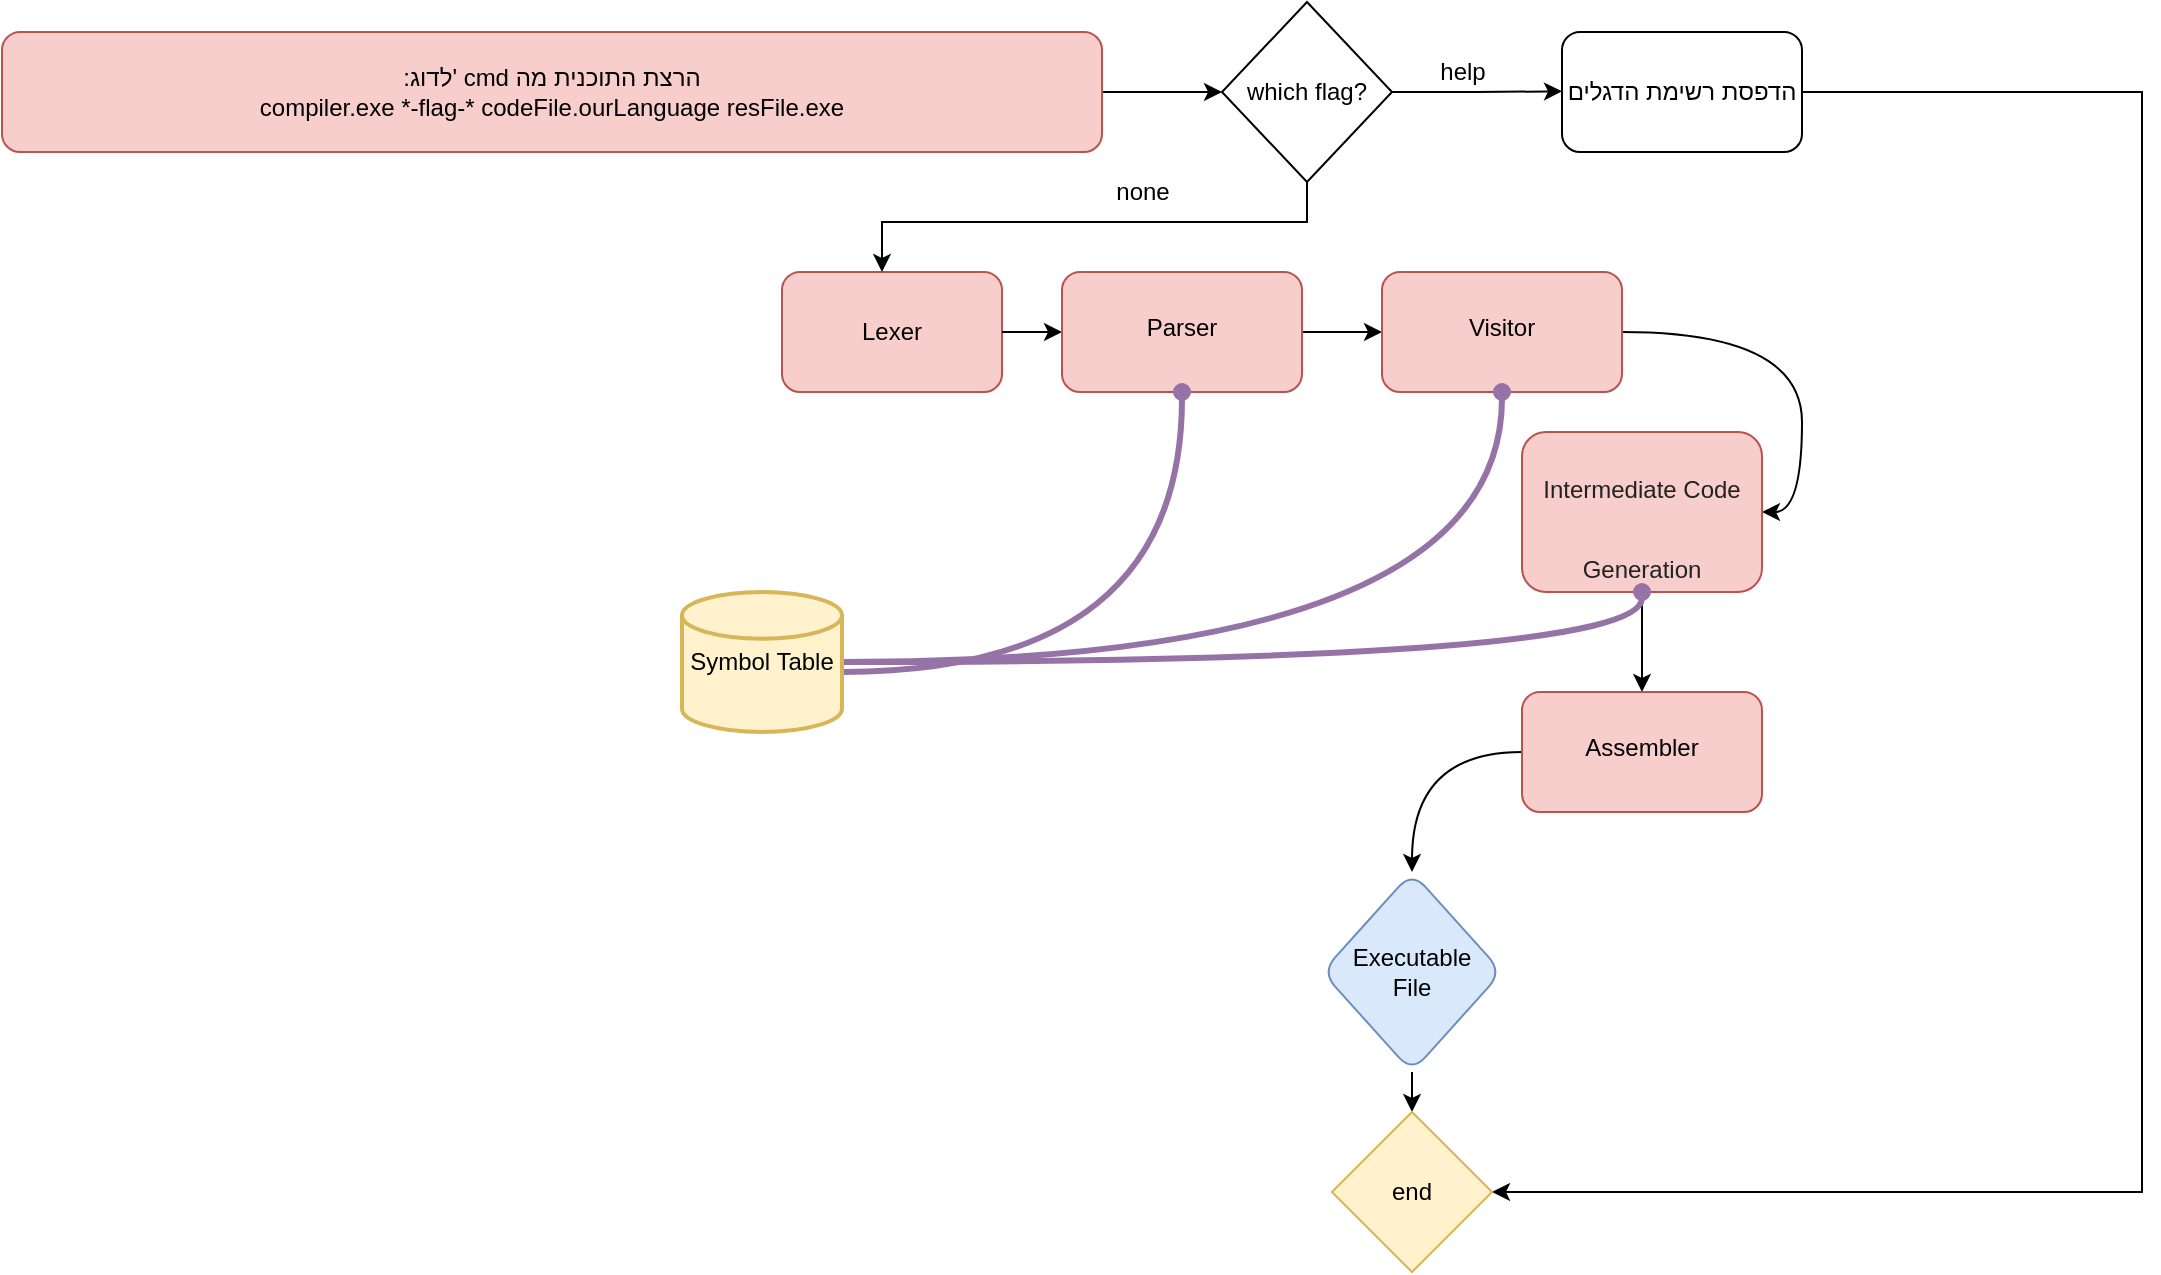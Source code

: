 <mxfile version="15.2.9" type="gitlab">
  <diagram id="no-I34PgQNSc7qd5f456" name="Page-1">
    <mxGraphModel dx="1913" dy="1711" grid="1" gridSize="10" guides="1" tooltips="1" connect="1" arrows="1" fold="1" page="1" pageScale="1" pageWidth="850" pageHeight="1100" math="0" shadow="0">
      <root>
        <mxCell id="0" />
        <mxCell id="1" parent="0" />
        <mxCell id="sQ-yzTQUujYXLG8IeTuD-1" value="Lexer" style="rounded=1;whiteSpace=wrap;html=1;fillColor=#f8cecc;strokeColor=#b85450;" vertex="1" parent="1">
          <mxGeometry x="120" y="120" width="110" height="60" as="geometry" />
        </mxCell>
        <mxCell id="sQ-yzTQUujYXLG8IeTuD-2" value="" style="edgeStyle=orthogonalEdgeStyle;curved=1;rounded=0;orthogonalLoop=1;jettySize=auto;html=1;exitX=1;exitY=0.5;exitDx=0;exitDy=0;" edge="1" parent="1" source="sQ-yzTQUujYXLG8IeTuD-1" target="sQ-yzTQUujYXLG8IeTuD-4">
          <mxGeometry relative="1" as="geometry">
            <mxPoint x="460" y="370" as="sourcePoint" />
          </mxGeometry>
        </mxCell>
        <mxCell id="sQ-yzTQUujYXLG8IeTuD-33" style="edgeStyle=orthogonalEdgeStyle;rounded=0;orthogonalLoop=1;jettySize=auto;html=1;exitX=1;exitY=0.5;exitDx=0;exitDy=0;entryX=0;entryY=0.5;entryDx=0;entryDy=0;" edge="1" parent="1" source="sQ-yzTQUujYXLG8IeTuD-4" target="sQ-yzTQUujYXLG8IeTuD-6">
          <mxGeometry relative="1" as="geometry" />
        </mxCell>
        <mxCell id="sQ-yzTQUujYXLG8IeTuD-4" value="&lt;br&gt;Parser" style="whiteSpace=wrap;html=1;verticalAlign=top;strokeColor=#b85450;fillColor=#f8cecc;rounded=1;glass=0;shadow=0;sketch=0;" vertex="1" parent="1">
          <mxGeometry x="260" y="120" width="120" height="60" as="geometry" />
        </mxCell>
        <mxCell id="sQ-yzTQUujYXLG8IeTuD-5" value="" style="edgeStyle=orthogonalEdgeStyle;curved=1;rounded=0;orthogonalLoop=1;jettySize=auto;html=1;entryX=1;entryY=0.5;entryDx=0;entryDy=0;exitX=1;exitY=0.5;exitDx=0;exitDy=0;" edge="1" parent="1" source="sQ-yzTQUujYXLG8IeTuD-6" target="sQ-yzTQUujYXLG8IeTuD-10">
          <mxGeometry relative="1" as="geometry">
            <mxPoint x="660" y="640" as="targetPoint" />
          </mxGeometry>
        </mxCell>
        <mxCell id="sQ-yzTQUujYXLG8IeTuD-6" value="&lt;br&gt;Visitor" style="whiteSpace=wrap;html=1;verticalAlign=top;strokeColor=#b85450;fillColor=#f8cecc;rounded=1;glass=0;shadow=0;sketch=0;" vertex="1" parent="1">
          <mxGeometry x="420" y="120" width="120" height="60" as="geometry" />
        </mxCell>
        <mxCell id="sQ-yzTQUujYXLG8IeTuD-35" style="edgeStyle=orthogonalEdgeStyle;rounded=0;orthogonalLoop=1;jettySize=auto;html=1;exitX=0.5;exitY=1;exitDx=0;exitDy=0;entryX=0.5;entryY=0;entryDx=0;entryDy=0;" edge="1" parent="1" source="sQ-yzTQUujYXLG8IeTuD-10" target="sQ-yzTQUujYXLG8IeTuD-18">
          <mxGeometry relative="1" as="geometry" />
        </mxCell>
        <mxCell id="sQ-yzTQUujYXLG8IeTuD-10" value="&lt;h2 style=&quot;box-sizing: inherit ; padding: 0px ; margin: 0px 0px 0.5em ; line-height: 40px ; color: rgb(34 , 34 , 34)&quot;&gt;&lt;span style=&quot;font-size: 12px ; font-weight: normal ; line-height: 123%&quot;&gt;Intermediate Code Generation&lt;/span&gt;&lt;br&gt;&lt;/h2&gt;" style="whiteSpace=wrap;html=1;verticalAlign=top;strokeColor=#b85450;fillColor=#f8cecc;rounded=1;glass=0;shadow=0;sketch=0;" vertex="1" parent="1">
          <mxGeometry x="490" y="200" width="120" height="80" as="geometry" />
        </mxCell>
        <mxCell id="sQ-yzTQUujYXLG8IeTuD-13" style="edgeStyle=orthogonalEdgeStyle;rounded=0;orthogonalLoop=1;jettySize=auto;html=1;entryX=0.5;entryY=1;entryDx=0;entryDy=0;fillColor=#e1d5e7;strokeColor=#9673a6;curved=1;strokeWidth=3;endArrow=oval;endFill=1;" edge="1" parent="1" source="sQ-yzTQUujYXLG8IeTuD-16" target="sQ-yzTQUujYXLG8IeTuD-10">
          <mxGeometry relative="1" as="geometry" />
        </mxCell>
        <mxCell id="sQ-yzTQUujYXLG8IeTuD-14" style="edgeStyle=orthogonalEdgeStyle;rounded=0;orthogonalLoop=1;jettySize=auto;html=1;entryX=0.5;entryY=1;entryDx=0;entryDy=0;fillColor=#e1d5e7;strokeColor=#9673a6;curved=1;strokeWidth=3;endArrow=oval;endFill=1;" edge="1" parent="1" source="sQ-yzTQUujYXLG8IeTuD-16" target="sQ-yzTQUujYXLG8IeTuD-6">
          <mxGeometry relative="1" as="geometry" />
        </mxCell>
        <mxCell id="sQ-yzTQUujYXLG8IeTuD-15" style="edgeStyle=orthogonalEdgeStyle;rounded=0;orthogonalLoop=1;jettySize=auto;html=1;entryX=0.5;entryY=1;entryDx=0;entryDy=0;fillColor=#e1d5e7;strokeColor=#9673a6;curved=1;strokeWidth=3;endArrow=oval;endFill=1;exitX=1;exitY=0.571;exitDx=0;exitDy=0;exitPerimeter=0;" edge="1" parent="1" source="sQ-yzTQUujYXLG8IeTuD-16" target="sQ-yzTQUujYXLG8IeTuD-4">
          <mxGeometry relative="1" as="geometry">
            <mxPoint x="210" y="285" as="sourcePoint" />
          </mxGeometry>
        </mxCell>
        <mxCell id="sQ-yzTQUujYXLG8IeTuD-16" value="Symbol Table" style="strokeWidth=2;html=1;shape=mxgraph.flowchart.database;whiteSpace=wrap;rounded=1;shadow=0;glass=0;sketch=0;fillColor=#fff2cc;strokeColor=#d6b656;" vertex="1" parent="1">
          <mxGeometry x="70" y="280" width="80" height="70" as="geometry" />
        </mxCell>
        <mxCell id="sQ-yzTQUujYXLG8IeTuD-17" value="" style="edgeStyle=orthogonalEdgeStyle;curved=1;rounded=0;orthogonalLoop=1;jettySize=auto;html=1;" edge="1" parent="1" source="sQ-yzTQUujYXLG8IeTuD-18" target="sQ-yzTQUujYXLG8IeTuD-19">
          <mxGeometry relative="1" as="geometry" />
        </mxCell>
        <mxCell id="sQ-yzTQUujYXLG8IeTuD-36" style="edgeStyle=orthogonalEdgeStyle;rounded=0;orthogonalLoop=1;jettySize=auto;html=1;exitX=0.5;exitY=1;exitDx=0;exitDy=0;entryX=0.5;entryY=0;entryDx=0;entryDy=0;" edge="1" parent="1" source="sQ-yzTQUujYXLG8IeTuD-19" target="sQ-yzTQUujYXLG8IeTuD-31">
          <mxGeometry relative="1" as="geometry" />
        </mxCell>
        <mxCell id="sQ-yzTQUujYXLG8IeTuD-19" value="Executable&lt;br&gt;File" style="rhombus;whiteSpace=wrap;html=1;rounded=1;shadow=0;glass=0;sketch=0;fillColor=#dae8fc;strokeColor=#6c8ebf;" vertex="1" parent="1">
          <mxGeometry x="390" y="420" width="90" height="100" as="geometry" />
        </mxCell>
        <mxCell id="sQ-yzTQUujYXLG8IeTuD-22" style="edgeStyle=orthogonalEdgeStyle;rounded=0;orthogonalLoop=1;jettySize=auto;html=1;exitX=1;exitY=0.5;exitDx=0;exitDy=0;entryX=0;entryY=0.5;entryDx=0;entryDy=0;" edge="1" parent="1" source="sQ-yzTQUujYXLG8IeTuD-20" target="sQ-yzTQUujYXLG8IeTuD-23">
          <mxGeometry relative="1" as="geometry">
            <mxPoint x="350" y="30" as="targetPoint" />
          </mxGeometry>
        </mxCell>
        <mxCell id="sQ-yzTQUujYXLG8IeTuD-20" value=":לדוג&#39;&amp;nbsp;cmd הרצת התוכנית מה&lt;br&gt;compiler.exe *-flag-* codeFile.ourLanguage resFile.exe" style="rounded=1;whiteSpace=wrap;html=1;fillColor=#f8cecc;strokeColor=#b85450;" vertex="1" parent="1">
          <mxGeometry x="-270" width="550" height="60" as="geometry" />
        </mxCell>
        <mxCell id="sQ-yzTQUujYXLG8IeTuD-24" style="edgeStyle=orthogonalEdgeStyle;rounded=0;orthogonalLoop=1;jettySize=auto;html=1;exitX=0.5;exitY=1;exitDx=0;exitDy=0;" edge="1" parent="1" source="sQ-yzTQUujYXLG8IeTuD-23">
          <mxGeometry relative="1" as="geometry">
            <mxPoint x="170" y="120" as="targetPoint" />
            <Array as="points">
              <mxPoint x="383" y="95" />
              <mxPoint x="170" y="95" />
            </Array>
          </mxGeometry>
        </mxCell>
        <mxCell id="sQ-yzTQUujYXLG8IeTuD-27" style="edgeStyle=orthogonalEdgeStyle;rounded=0;orthogonalLoop=1;jettySize=auto;html=1;exitX=1;exitY=0.5;exitDx=0;exitDy=0;" edge="1" parent="1" source="sQ-yzTQUujYXLG8IeTuD-23">
          <mxGeometry relative="1" as="geometry">
            <mxPoint x="510" y="29.667" as="targetPoint" />
          </mxGeometry>
        </mxCell>
        <mxCell id="sQ-yzTQUujYXLG8IeTuD-23" value="&lt;span&gt;which flag?&lt;/span&gt;" style="rhombus;whiteSpace=wrap;html=1;" vertex="1" parent="1">
          <mxGeometry x="340" y="-15" width="85" height="90" as="geometry" />
        </mxCell>
        <mxCell id="sQ-yzTQUujYXLG8IeTuD-25" value="none" style="text;html=1;align=center;verticalAlign=middle;resizable=0;points=[];autosize=1;strokeColor=none;fillColor=none;" vertex="1" parent="1">
          <mxGeometry x="280" y="70" width="40" height="20" as="geometry" />
        </mxCell>
        <mxCell id="sQ-yzTQUujYXLG8IeTuD-28" value="help" style="text;html=1;align=center;verticalAlign=middle;resizable=0;points=[];autosize=1;strokeColor=none;fillColor=none;" vertex="1" parent="1">
          <mxGeometry x="440" y="10" width="40" height="20" as="geometry" />
        </mxCell>
        <mxCell id="sQ-yzTQUujYXLG8IeTuD-32" style="edgeStyle=orthogonalEdgeStyle;rounded=0;orthogonalLoop=1;jettySize=auto;html=1;exitX=1;exitY=0.5;exitDx=0;exitDy=0;entryX=1;entryY=0.5;entryDx=0;entryDy=0;" edge="1" parent="1" source="sQ-yzTQUujYXLG8IeTuD-29" target="sQ-yzTQUujYXLG8IeTuD-31">
          <mxGeometry relative="1" as="geometry">
            <mxPoint x="530" y="950" as="targetPoint" />
            <Array as="points">
              <mxPoint x="800" y="30" />
              <mxPoint x="800" y="580" />
            </Array>
          </mxGeometry>
        </mxCell>
        <mxCell id="sQ-yzTQUujYXLG8IeTuD-29" value="הדפסת רשימת הדגלים" style="rounded=1;whiteSpace=wrap;html=1;" vertex="1" parent="1">
          <mxGeometry x="510" width="120" height="60" as="geometry" />
        </mxCell>
        <mxCell id="sQ-yzTQUujYXLG8IeTuD-31" value="end" style="rhombus;whiteSpace=wrap;html=1;fillColor=#fff2cc;strokeColor=#d6b656;" vertex="1" parent="1">
          <mxGeometry x="395" y="540" width="80" height="80" as="geometry" />
        </mxCell>
        <mxCell id="sQ-yzTQUujYXLG8IeTuD-18" value="&lt;br&gt;Assembler" style="whiteSpace=wrap;html=1;verticalAlign=top;strokeColor=#b85450;fillColor=#f8cecc;rounded=1;glass=0;shadow=0;sketch=0;" vertex="1" parent="1">
          <mxGeometry x="490" y="330" width="120" height="60" as="geometry" />
        </mxCell>
      </root>
    </mxGraphModel>
  </diagram>
</mxfile>
